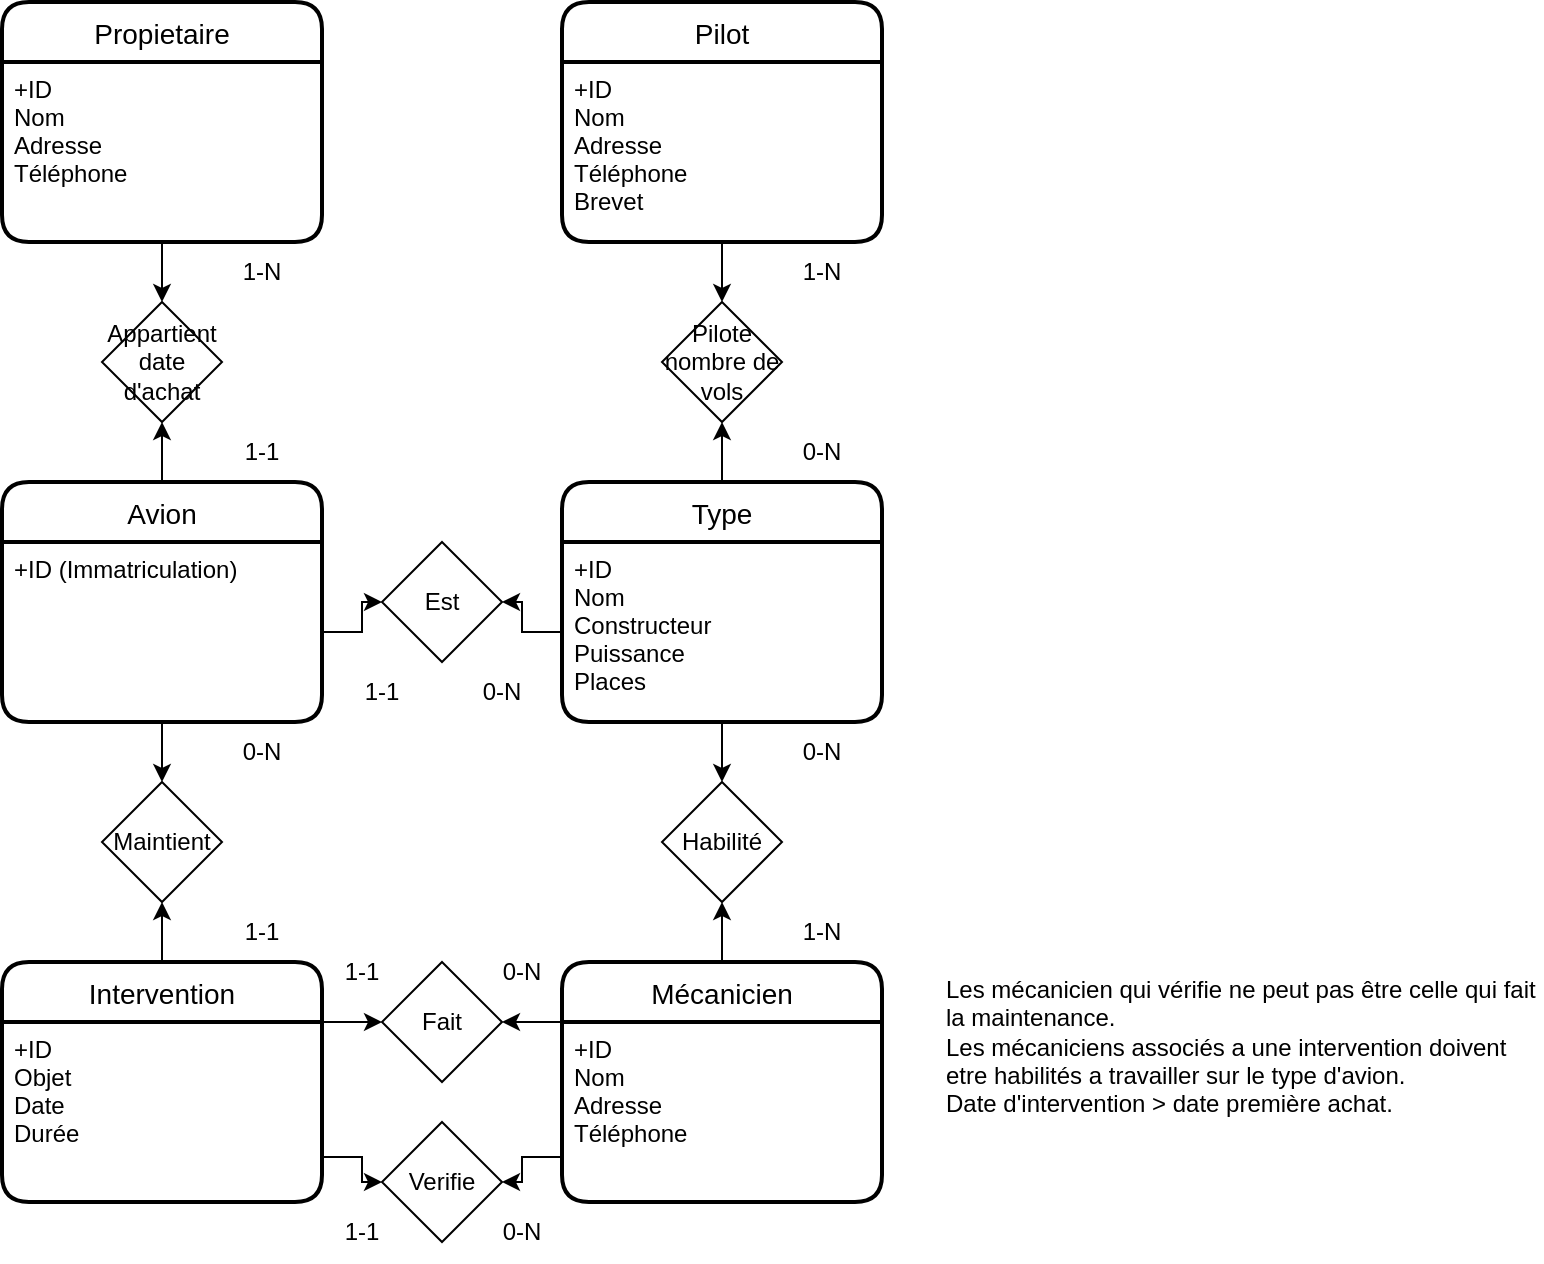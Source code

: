 <mxfile version="16.6.3" type="device"><diagram id="QCZ9kRdlRouRXpi-8VU9" name="Page-1"><mxGraphModel dx="1153" dy="643" grid="1" gridSize="10" guides="1" tooltips="1" connect="1" arrows="1" fold="1" page="1" pageScale="1" pageWidth="827" pageHeight="1169" math="0" shadow="0"><root><mxCell id="0"/><mxCell id="1" parent="0"/><mxCell id="avXEdxglf6N2ZWmbTxF2-28" style="edgeStyle=orthogonalEdgeStyle;rounded=0;orthogonalLoop=1;jettySize=auto;html=1;exitX=0.5;exitY=0;exitDx=0;exitDy=0;entryX=0.5;entryY=1;entryDx=0;entryDy=0;" parent="1" source="avXEdxglf6N2ZWmbTxF2-1" target="avXEdxglf6N2ZWmbTxF2-17" edge="1"><mxGeometry relative="1" as="geometry"/></mxCell><mxCell id="avXEdxglf6N2ZWmbTxF2-1" value="Intervention" style="swimlane;childLayout=stackLayout;horizontal=1;startSize=30;horizontalStack=0;rounded=1;fontSize=14;fontStyle=0;strokeWidth=2;resizeParent=0;resizeLast=1;shadow=0;dashed=0;align=center;" parent="1" vertex="1"><mxGeometry x="40" y="520" width="160" height="120" as="geometry"/></mxCell><mxCell id="avXEdxglf6N2ZWmbTxF2-2" value="+ID&#10;Objet&#10;Date&#10;Durée" style="align=left;strokeColor=none;fillColor=none;spacingLeft=4;fontSize=12;verticalAlign=top;resizable=0;rotatable=0;part=1;" parent="avXEdxglf6N2ZWmbTxF2-1" vertex="1"><mxGeometry y="30" width="160" height="90" as="geometry"/></mxCell><mxCell id="avXEdxglf6N2ZWmbTxF2-3" value="Propietaire" style="swimlane;childLayout=stackLayout;horizontal=1;startSize=30;horizontalStack=0;rounded=1;fontSize=14;fontStyle=0;strokeWidth=2;resizeParent=0;resizeLast=1;shadow=0;dashed=0;align=center;" parent="1" vertex="1"><mxGeometry x="40" y="40" width="160" height="120" as="geometry"/></mxCell><mxCell id="avXEdxglf6N2ZWmbTxF2-4" value="+ID&#10;Nom&#10;Adresse&#10;Téléphone" style="align=left;strokeColor=none;fillColor=none;spacingLeft=4;fontSize=12;verticalAlign=top;resizable=0;rotatable=0;part=1;" parent="avXEdxglf6N2ZWmbTxF2-3" vertex="1"><mxGeometry y="30" width="160" height="90" as="geometry"/></mxCell><mxCell id="avXEdxglf6N2ZWmbTxF2-22" style="edgeStyle=orthogonalEdgeStyle;rounded=0;orthogonalLoop=1;jettySize=auto;html=1;exitX=0.5;exitY=0;exitDx=0;exitDy=0;entryX=0.5;entryY=1;entryDx=0;entryDy=0;" parent="1" source="avXEdxglf6N2ZWmbTxF2-5" target="avXEdxglf6N2ZWmbTxF2-15" edge="1"><mxGeometry relative="1" as="geometry"/></mxCell><mxCell id="avXEdxglf6N2ZWmbTxF2-5" value="Avion" style="swimlane;childLayout=stackLayout;horizontal=1;startSize=30;horizontalStack=0;rounded=1;fontSize=14;fontStyle=0;strokeWidth=2;resizeParent=0;resizeLast=1;shadow=0;dashed=0;align=center;" parent="1" vertex="1"><mxGeometry x="40" y="280" width="160" height="120" as="geometry"/></mxCell><mxCell id="avXEdxglf6N2ZWmbTxF2-6" value="+ID (Immatriculation)" style="align=left;strokeColor=none;fillColor=none;spacingLeft=4;fontSize=12;verticalAlign=top;resizable=0;rotatable=0;part=1;fontStyle=0" parent="avXEdxglf6N2ZWmbTxF2-5" vertex="1"><mxGeometry y="30" width="160" height="90" as="geometry"/></mxCell><mxCell id="avXEdxglf6N2ZWmbTxF2-20" style="edgeStyle=orthogonalEdgeStyle;rounded=0;orthogonalLoop=1;jettySize=auto;html=1;exitX=0.5;exitY=0;exitDx=0;exitDy=0;entryX=0.5;entryY=1;entryDx=0;entryDy=0;" parent="1" source="avXEdxglf6N2ZWmbTxF2-8" target="avXEdxglf6N2ZWmbTxF2-16" edge="1"><mxGeometry relative="1" as="geometry"/></mxCell><mxCell id="avXEdxglf6N2ZWmbTxF2-8" value="Type" style="swimlane;childLayout=stackLayout;horizontal=1;startSize=30;horizontalStack=0;rounded=1;fontSize=14;fontStyle=0;strokeWidth=2;resizeParent=0;resizeLast=1;shadow=0;dashed=0;align=center;" parent="1" vertex="1"><mxGeometry x="320" y="280" width="160" height="120" as="geometry"/></mxCell><mxCell id="avXEdxglf6N2ZWmbTxF2-9" value="+ID&#10;Nom&#10;Constructeur&#10;Puissance&#10;Places" style="align=left;strokeColor=none;fillColor=none;spacingLeft=4;fontSize=12;verticalAlign=top;resizable=0;rotatable=0;part=1;" parent="avXEdxglf6N2ZWmbTxF2-8" vertex="1"><mxGeometry y="30" width="160" height="90" as="geometry"/></mxCell><mxCell id="avXEdxglf6N2ZWmbTxF2-33" style="edgeStyle=orthogonalEdgeStyle;rounded=0;orthogonalLoop=1;jettySize=auto;html=1;exitX=0.5;exitY=0;exitDx=0;exitDy=0;entryX=0.5;entryY=1;entryDx=0;entryDy=0;" parent="1" source="avXEdxglf6N2ZWmbTxF2-11" target="avXEdxglf6N2ZWmbTxF2-18" edge="1"><mxGeometry relative="1" as="geometry"/></mxCell><mxCell id="avXEdxglf6N2ZWmbTxF2-49" style="edgeStyle=orthogonalEdgeStyle;rounded=0;orthogonalLoop=1;jettySize=auto;html=1;exitX=0;exitY=0.25;exitDx=0;exitDy=0;entryX=1;entryY=0.5;entryDx=0;entryDy=0;" parent="1" source="avXEdxglf6N2ZWmbTxF2-11" target="avXEdxglf6N2ZWmbTxF2-29" edge="1"><mxGeometry relative="1" as="geometry"/></mxCell><mxCell id="avXEdxglf6N2ZWmbTxF2-11" value="Mécanicien" style="swimlane;childLayout=stackLayout;horizontal=1;startSize=30;horizontalStack=0;rounded=1;fontSize=14;fontStyle=0;strokeWidth=2;resizeParent=0;resizeLast=1;shadow=0;dashed=0;align=center;" parent="1" vertex="1"><mxGeometry x="320" y="520" width="160" height="120" as="geometry"/></mxCell><mxCell id="avXEdxglf6N2ZWmbTxF2-12" value="+ID&#10;Nom&#10;Adresse&#10;Téléphone" style="align=left;strokeColor=none;fillColor=none;spacingLeft=4;fontSize=12;verticalAlign=top;resizable=0;rotatable=0;part=1;" parent="avXEdxglf6N2ZWmbTxF2-11" vertex="1"><mxGeometry y="30" width="160" height="90" as="geometry"/></mxCell><mxCell id="avXEdxglf6N2ZWmbTxF2-13" value="Pilot" style="swimlane;childLayout=stackLayout;horizontal=1;startSize=30;horizontalStack=0;rounded=1;fontSize=14;fontStyle=0;strokeWidth=2;resizeParent=0;resizeLast=1;shadow=0;dashed=0;align=center;" parent="1" vertex="1"><mxGeometry x="320" y="40" width="160" height="120" as="geometry"/></mxCell><mxCell id="avXEdxglf6N2ZWmbTxF2-14" value="+ID&#10;Nom&#10;Adresse&#10;Téléphone&#10;Brevet" style="align=left;strokeColor=none;fillColor=none;spacingLeft=4;fontSize=12;verticalAlign=top;resizable=0;rotatable=0;part=1;" parent="avXEdxglf6N2ZWmbTxF2-13" vertex="1"><mxGeometry y="30" width="160" height="90" as="geometry"/></mxCell><mxCell id="avXEdxglf6N2ZWmbTxF2-15" value="Appartient&lt;br&gt;date d'achat" style="shape=rhombus;perimeter=rhombusPerimeter;whiteSpace=wrap;html=1;align=center;" parent="1" vertex="1"><mxGeometry x="90" y="190" width="60" height="60" as="geometry"/></mxCell><mxCell id="avXEdxglf6N2ZWmbTxF2-16" value="Pilote&lt;br&gt;nombre de vols" style="shape=rhombus;perimeter=rhombusPerimeter;whiteSpace=wrap;html=1;align=center;" parent="1" vertex="1"><mxGeometry x="370" y="190" width="60" height="60" as="geometry"/></mxCell><mxCell id="avXEdxglf6N2ZWmbTxF2-17" value="Maintient" style="shape=rhombus;perimeter=rhombusPerimeter;whiteSpace=wrap;html=1;align=center;" parent="1" vertex="1"><mxGeometry x="90" y="430" width="60" height="60" as="geometry"/></mxCell><mxCell id="avXEdxglf6N2ZWmbTxF2-18" value="Habilité" style="shape=rhombus;perimeter=rhombusPerimeter;whiteSpace=wrap;html=1;align=center;" parent="1" vertex="1"><mxGeometry x="370" y="430" width="60" height="60" as="geometry"/></mxCell><mxCell id="avXEdxglf6N2ZWmbTxF2-19" style="edgeStyle=orthogonalEdgeStyle;rounded=0;orthogonalLoop=1;jettySize=auto;html=1;exitX=0.5;exitY=1;exitDx=0;exitDy=0;entryX=0.5;entryY=0;entryDx=0;entryDy=0;" parent="1" source="avXEdxglf6N2ZWmbTxF2-14" target="avXEdxglf6N2ZWmbTxF2-16" edge="1"><mxGeometry relative="1" as="geometry"/></mxCell><mxCell id="avXEdxglf6N2ZWmbTxF2-21" style="edgeStyle=orthogonalEdgeStyle;rounded=0;orthogonalLoop=1;jettySize=auto;html=1;exitX=0.5;exitY=1;exitDx=0;exitDy=0;entryX=0.5;entryY=0;entryDx=0;entryDy=0;" parent="1" source="avXEdxglf6N2ZWmbTxF2-4" target="avXEdxglf6N2ZWmbTxF2-15" edge="1"><mxGeometry relative="1" as="geometry"/></mxCell><mxCell id="avXEdxglf6N2ZWmbTxF2-23" value="Est" style="shape=rhombus;perimeter=rhombusPerimeter;whiteSpace=wrap;html=1;align=center;" parent="1" vertex="1"><mxGeometry x="230" y="310" width="60" height="60" as="geometry"/></mxCell><mxCell id="avXEdxglf6N2ZWmbTxF2-25" style="edgeStyle=orthogonalEdgeStyle;rounded=0;orthogonalLoop=1;jettySize=auto;html=1;exitX=1;exitY=0.5;exitDx=0;exitDy=0;" parent="1" source="avXEdxglf6N2ZWmbTxF2-6" target="avXEdxglf6N2ZWmbTxF2-23" edge="1"><mxGeometry relative="1" as="geometry"/></mxCell><mxCell id="avXEdxglf6N2ZWmbTxF2-26" style="edgeStyle=orthogonalEdgeStyle;rounded=0;orthogonalLoop=1;jettySize=auto;html=1;exitX=0;exitY=0.5;exitDx=0;exitDy=0;" parent="1" source="avXEdxglf6N2ZWmbTxF2-9" target="avXEdxglf6N2ZWmbTxF2-23" edge="1"><mxGeometry relative="1" as="geometry"/></mxCell><mxCell id="avXEdxglf6N2ZWmbTxF2-27" style="edgeStyle=orthogonalEdgeStyle;rounded=0;orthogonalLoop=1;jettySize=auto;html=1;exitX=0.5;exitY=1;exitDx=0;exitDy=0;entryX=0.5;entryY=0;entryDx=0;entryDy=0;" parent="1" source="avXEdxglf6N2ZWmbTxF2-6" target="avXEdxglf6N2ZWmbTxF2-17" edge="1"><mxGeometry relative="1" as="geometry"/></mxCell><mxCell id="avXEdxglf6N2ZWmbTxF2-29" value="Fait" style="shape=rhombus;perimeter=rhombusPerimeter;whiteSpace=wrap;html=1;align=center;" parent="1" vertex="1"><mxGeometry x="230" y="520" width="60" height="60" as="geometry"/></mxCell><mxCell id="avXEdxglf6N2ZWmbTxF2-32" style="edgeStyle=orthogonalEdgeStyle;rounded=0;orthogonalLoop=1;jettySize=auto;html=1;exitX=0.5;exitY=1;exitDx=0;exitDy=0;entryX=0.5;entryY=0;entryDx=0;entryDy=0;" parent="1" source="avXEdxglf6N2ZWmbTxF2-9" target="avXEdxglf6N2ZWmbTxF2-18" edge="1"><mxGeometry relative="1" as="geometry"/></mxCell><mxCell id="avXEdxglf6N2ZWmbTxF2-34" value="1-N" style="text;html=1;strokeColor=none;fillColor=none;align=center;verticalAlign=middle;whiteSpace=wrap;rounded=0;" parent="1" vertex="1"><mxGeometry x="140" y="160" width="60" height="30" as="geometry"/></mxCell><mxCell id="avXEdxglf6N2ZWmbTxF2-35" value="1-1" style="text;html=1;strokeColor=none;fillColor=none;align=center;verticalAlign=middle;whiteSpace=wrap;rounded=0;" parent="1" vertex="1"><mxGeometry x="140" y="250" width="60" height="30" as="geometry"/></mxCell><mxCell id="avXEdxglf6N2ZWmbTxF2-36" value="1-N" style="text;html=1;strokeColor=none;fillColor=none;align=center;verticalAlign=middle;whiteSpace=wrap;rounded=0;" parent="1" vertex="1"><mxGeometry x="420" y="160" width="60" height="30" as="geometry"/></mxCell><mxCell id="avXEdxglf6N2ZWmbTxF2-37" value="0-N" style="text;html=1;strokeColor=none;fillColor=none;align=center;verticalAlign=middle;whiteSpace=wrap;rounded=0;" parent="1" vertex="1"><mxGeometry x="420" y="250" width="60" height="30" as="geometry"/></mxCell><mxCell id="avXEdxglf6N2ZWmbTxF2-38" value="1-1" style="text;html=1;strokeColor=none;fillColor=none;align=center;verticalAlign=middle;whiteSpace=wrap;rounded=0;" parent="1" vertex="1"><mxGeometry x="200" y="370" width="60" height="30" as="geometry"/></mxCell><mxCell id="avXEdxglf6N2ZWmbTxF2-39" value="0-N" style="text;html=1;strokeColor=none;fillColor=none;align=center;verticalAlign=middle;whiteSpace=wrap;rounded=0;" parent="1" vertex="1"><mxGeometry x="260" y="370" width="60" height="30" as="geometry"/></mxCell><mxCell id="avXEdxglf6N2ZWmbTxF2-40" value="0-N" style="text;html=1;strokeColor=none;fillColor=none;align=center;verticalAlign=middle;whiteSpace=wrap;rounded=0;" parent="1" vertex="1"><mxGeometry x="420" y="400" width="60" height="30" as="geometry"/></mxCell><mxCell id="avXEdxglf6N2ZWmbTxF2-41" value="1-N" style="text;html=1;strokeColor=none;fillColor=none;align=center;verticalAlign=middle;whiteSpace=wrap;rounded=0;" parent="1" vertex="1"><mxGeometry x="420" y="490" width="60" height="30" as="geometry"/></mxCell><mxCell id="avXEdxglf6N2ZWmbTxF2-42" value="0-N" style="text;html=1;strokeColor=none;fillColor=none;align=center;verticalAlign=middle;whiteSpace=wrap;rounded=0;" parent="1" vertex="1"><mxGeometry x="140" y="400" width="60" height="30" as="geometry"/></mxCell><mxCell id="avXEdxglf6N2ZWmbTxF2-43" value="1-1" style="text;html=1;strokeColor=none;fillColor=none;align=center;verticalAlign=middle;whiteSpace=wrap;rounded=0;" parent="1" vertex="1"><mxGeometry x="140" y="490" width="60" height="30" as="geometry"/></mxCell><mxCell id="avXEdxglf6N2ZWmbTxF2-47" value="Verifie" style="shape=rhombus;perimeter=rhombusPerimeter;whiteSpace=wrap;html=1;align=center;" parent="1" vertex="1"><mxGeometry x="230" y="600" width="60" height="60" as="geometry"/></mxCell><mxCell id="avXEdxglf6N2ZWmbTxF2-48" style="edgeStyle=orthogonalEdgeStyle;rounded=0;orthogonalLoop=1;jettySize=auto;html=1;exitX=1;exitY=0;exitDx=0;exitDy=0;entryX=0;entryY=0.5;entryDx=0;entryDy=0;" parent="1" source="avXEdxglf6N2ZWmbTxF2-2" target="avXEdxglf6N2ZWmbTxF2-29" edge="1"><mxGeometry relative="1" as="geometry"/></mxCell><mxCell id="avXEdxglf6N2ZWmbTxF2-52" style="edgeStyle=orthogonalEdgeStyle;rounded=0;orthogonalLoop=1;jettySize=auto;html=1;exitX=1;exitY=0.75;exitDx=0;exitDy=0;" parent="1" source="avXEdxglf6N2ZWmbTxF2-2" target="avXEdxglf6N2ZWmbTxF2-47" edge="1"><mxGeometry relative="1" as="geometry"/></mxCell><mxCell id="avXEdxglf6N2ZWmbTxF2-53" style="edgeStyle=orthogonalEdgeStyle;rounded=0;orthogonalLoop=1;jettySize=auto;html=1;exitX=0;exitY=0.75;exitDx=0;exitDy=0;" parent="1" source="avXEdxglf6N2ZWmbTxF2-12" target="avXEdxglf6N2ZWmbTxF2-47" edge="1"><mxGeometry relative="1" as="geometry"/></mxCell><mxCell id="avXEdxglf6N2ZWmbTxF2-54" value="1-1" style="text;html=1;strokeColor=none;fillColor=none;align=center;verticalAlign=middle;whiteSpace=wrap;rounded=0;" parent="1" vertex="1"><mxGeometry x="190" y="510" width="60" height="30" as="geometry"/></mxCell><mxCell id="avXEdxglf6N2ZWmbTxF2-55" value="0-N" style="text;html=1;strokeColor=none;fillColor=none;align=center;verticalAlign=middle;whiteSpace=wrap;rounded=0;" parent="1" vertex="1"><mxGeometry x="270" y="510" width="60" height="30" as="geometry"/></mxCell><mxCell id="avXEdxglf6N2ZWmbTxF2-56" value="1-1" style="text;html=1;strokeColor=none;fillColor=none;align=center;verticalAlign=middle;whiteSpace=wrap;rounded=0;" parent="1" vertex="1"><mxGeometry x="190" y="640" width="60" height="30" as="geometry"/></mxCell><mxCell id="avXEdxglf6N2ZWmbTxF2-57" value="0-N" style="text;html=1;strokeColor=none;fillColor=none;align=center;verticalAlign=middle;whiteSpace=wrap;rounded=0;" parent="1" vertex="1"><mxGeometry x="270" y="640" width="60" height="30" as="geometry"/></mxCell><mxCell id="jrzBrGHNNXqPVOMPDAbQ-1" value="&lt;br&gt;Les mécanicien qui vérifie ne peut pas être celle qui fait la maintenance.&lt;br&gt;Les mécaniciens associés a une intervention doivent etre habilités a travailler sur le type d'avion.&lt;br&gt;Date d'intervention &amp;gt; date première achat." style="text;html=1;strokeColor=none;fillColor=none;align=left;verticalAlign=middle;whiteSpace=wrap;rounded=0;" vertex="1" parent="1"><mxGeometry x="510" y="540" width="300" height="30" as="geometry"/></mxCell></root></mxGraphModel></diagram></mxfile>